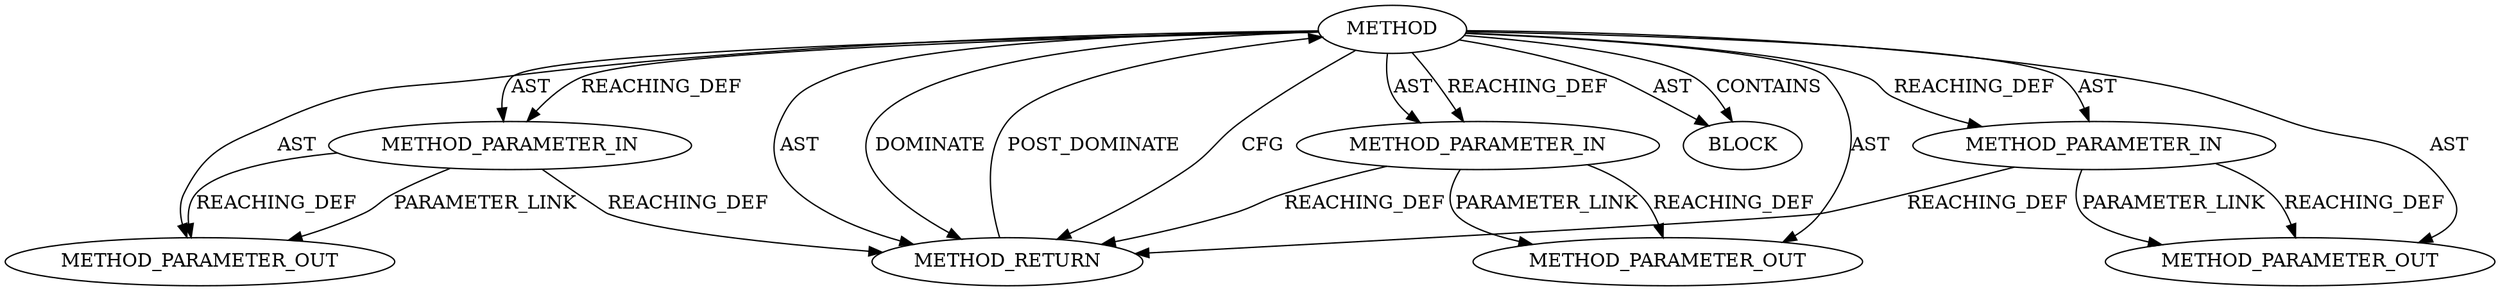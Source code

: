 digraph {
  27186 [label=METHOD_PARAMETER_OUT ORDER=3 CODE="p3" IS_VARIADIC=false TYPE_FULL_NAME="ANY" EVALUATION_STRATEGY="BY_VALUE" INDEX=3 NAME="p3"]
  25440 [label=METHOD_PARAMETER_IN ORDER=2 CODE="p2" IS_VARIADIC=false TYPE_FULL_NAME="ANY" EVALUATION_STRATEGY="BY_VALUE" INDEX=2 NAME="p2"]
  25438 [label=METHOD AST_PARENT_TYPE="NAMESPACE_BLOCK" AST_PARENT_FULL_NAME="<global>" ORDER=0 CODE="<empty>" FULL_NAME="BN_bin2bn" IS_EXTERNAL=true FILENAME="<empty>" SIGNATURE="" NAME="BN_bin2bn"]
  25443 [label=METHOD_RETURN ORDER=2 CODE="RET" TYPE_FULL_NAME="ANY" EVALUATION_STRATEGY="BY_VALUE"]
  25439 [label=METHOD_PARAMETER_IN ORDER=1 CODE="p1" IS_VARIADIC=false TYPE_FULL_NAME="ANY" EVALUATION_STRATEGY="BY_VALUE" INDEX=1 NAME="p1"]
  27185 [label=METHOD_PARAMETER_OUT ORDER=2 CODE="p2" IS_VARIADIC=false TYPE_FULL_NAME="ANY" EVALUATION_STRATEGY="BY_VALUE" INDEX=2 NAME="p2"]
  25442 [label=BLOCK ORDER=1 ARGUMENT_INDEX=1 CODE="<empty>" TYPE_FULL_NAME="ANY"]
  25441 [label=METHOD_PARAMETER_IN ORDER=3 CODE="p3" IS_VARIADIC=false TYPE_FULL_NAME="ANY" EVALUATION_STRATEGY="BY_VALUE" INDEX=3 NAME="p3"]
  27184 [label=METHOD_PARAMETER_OUT ORDER=1 CODE="p1" IS_VARIADIC=false TYPE_FULL_NAME="ANY" EVALUATION_STRATEGY="BY_VALUE" INDEX=1 NAME="p1"]
  25438 -> 25443 [label=CFG ]
  25438 -> 25441 [label=AST ]
  25440 -> 27185 [label=PARAMETER_LINK ]
  25440 -> 27185 [label=REACHING_DEF VARIABLE="p2"]
  25438 -> 25441 [label=REACHING_DEF VARIABLE=""]
  25438 -> 25442 [label=AST ]
  25438 -> 25439 [label=AST ]
  25438 -> 25440 [label=AST ]
  25438 -> 27184 [label=AST ]
  25443 -> 25438 [label=POST_DOMINATE ]
  25440 -> 25443 [label=REACHING_DEF VARIABLE="p2"]
  25438 -> 25442 [label=CONTAINS ]
  25438 -> 25439 [label=REACHING_DEF VARIABLE=""]
  25441 -> 27186 [label=PARAMETER_LINK ]
  25439 -> 25443 [label=REACHING_DEF VARIABLE="p1"]
  25438 -> 25440 [label=REACHING_DEF VARIABLE=""]
  25438 -> 27185 [label=AST ]
  25438 -> 27186 [label=AST ]
  25441 -> 25443 [label=REACHING_DEF VARIABLE="p3"]
  25439 -> 27184 [label=REACHING_DEF VARIABLE="p1"]
  25439 -> 27184 [label=PARAMETER_LINK ]
  25438 -> 25443 [label=AST ]
  25438 -> 25443 [label=DOMINATE ]
  25441 -> 27186 [label=REACHING_DEF VARIABLE="p3"]
}
